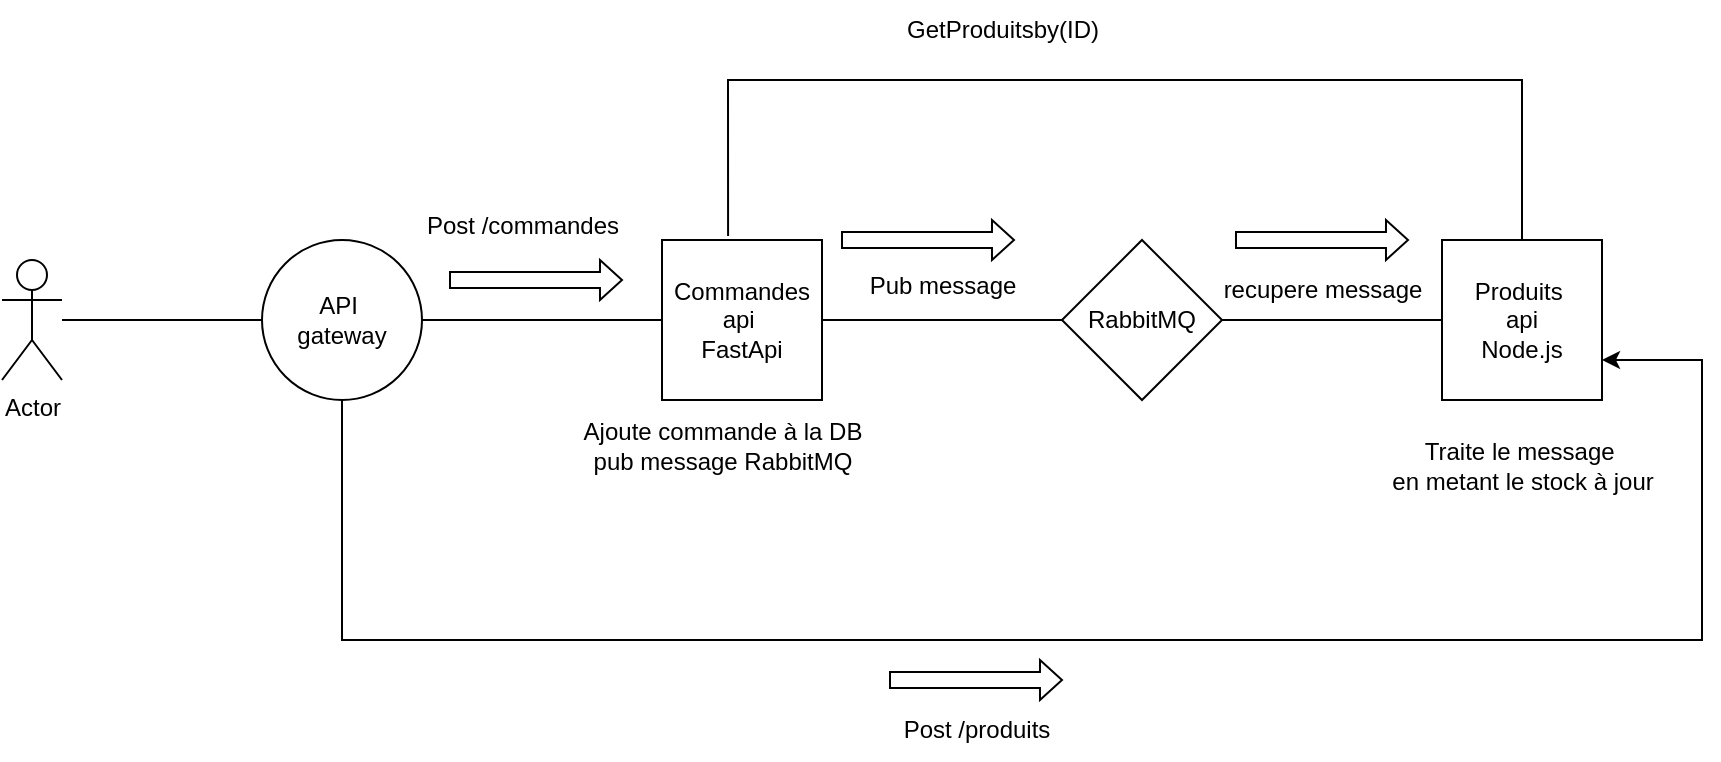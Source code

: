 <mxfile version="26.0.4">
  <diagram name="Página-1" id="UbOtfVa3HTzzQbqMky2P">
    <mxGraphModel dx="1098" dy="988" grid="1" gridSize="10" guides="1" tooltips="1" connect="1" arrows="1" fold="1" page="1" pageScale="1" pageWidth="827" pageHeight="1169" math="0" shadow="0">
      <root>
        <mxCell id="0" />
        <mxCell id="1" parent="0" />
        <mxCell id="aLWqq97ecAZ9CBhdYbwP-4" value="Actor" style="shape=umlActor;verticalLabelPosition=bottom;verticalAlign=top;html=1;outlineConnect=0;" vertex="1" parent="1">
          <mxGeometry x="140" y="130" width="30" height="60" as="geometry" />
        </mxCell>
        <mxCell id="aLWqq97ecAZ9CBhdYbwP-31" value="" style="endArrow=none;html=1;rounded=0;entryX=0;entryY=0.5;entryDx=0;entryDy=0;" edge="1" parent="1" source="aLWqq97ecAZ9CBhdYbwP-4">
          <mxGeometry width="50" height="50" relative="1" as="geometry">
            <mxPoint x="390" y="230" as="sourcePoint" />
            <mxPoint x="320" y="160" as="targetPoint" />
          </mxGeometry>
        </mxCell>
        <mxCell id="aLWqq97ecAZ9CBhdYbwP-32" value="API&amp;nbsp;&lt;div&gt;gateway&lt;/div&gt;" style="ellipse;whiteSpace=wrap;html=1;aspect=fixed;" vertex="1" parent="1">
          <mxGeometry x="270" y="120" width="80" height="80" as="geometry" />
        </mxCell>
        <mxCell id="aLWqq97ecAZ9CBhdYbwP-33" value="" style="endArrow=none;html=1;rounded=0;exitX=1;exitY=0.5;exitDx=0;exitDy=0;entryX=0;entryY=0.5;entryDx=0;entryDy=0;" edge="1" parent="1" source="aLWqq97ecAZ9CBhdYbwP-32" target="aLWqq97ecAZ9CBhdYbwP-34">
          <mxGeometry width="50" height="50" relative="1" as="geometry">
            <mxPoint x="390" y="230" as="sourcePoint" />
            <mxPoint x="450" y="160" as="targetPoint" />
          </mxGeometry>
        </mxCell>
        <mxCell id="aLWqq97ecAZ9CBhdYbwP-34" value="Commandes api&amp;nbsp;&lt;div&gt;FastApi&lt;/div&gt;" style="whiteSpace=wrap;html=1;aspect=fixed;" vertex="1" parent="1">
          <mxGeometry x="470" y="120" width="80" height="80" as="geometry" />
        </mxCell>
        <mxCell id="aLWqq97ecAZ9CBhdYbwP-35" value="" style="shape=singleArrow;whiteSpace=wrap;html=1;arrowWidth=0.4;arrowSize=0.128;" vertex="1" parent="1">
          <mxGeometry x="364" y="130" width="86" height="20" as="geometry" />
        </mxCell>
        <mxCell id="aLWqq97ecAZ9CBhdYbwP-38" value="Post /commandes" style="text;html=1;align=center;verticalAlign=middle;resizable=0;points=[];autosize=1;strokeColor=none;fillColor=none;" vertex="1" parent="1">
          <mxGeometry x="340" y="98" width="120" height="30" as="geometry" />
        </mxCell>
        <mxCell id="aLWqq97ecAZ9CBhdYbwP-39" value="Produits&amp;nbsp;&lt;div&gt;api&lt;/div&gt;&lt;div&gt;Node.js&lt;/div&gt;" style="whiteSpace=wrap;html=1;aspect=fixed;" vertex="1" parent="1">
          <mxGeometry x="860" y="120" width="80" height="80" as="geometry" />
        </mxCell>
        <mxCell id="aLWqq97ecAZ9CBhdYbwP-44" value="" style="endArrow=none;html=1;rounded=0;exitX=0.413;exitY=-0.025;exitDx=0;exitDy=0;exitPerimeter=0;entryX=0.5;entryY=0;entryDx=0;entryDy=0;" edge="1" parent="1" source="aLWqq97ecAZ9CBhdYbwP-34" target="aLWqq97ecAZ9CBhdYbwP-39">
          <mxGeometry width="50" height="50" relative="1" as="geometry">
            <mxPoint x="640" y="150" as="sourcePoint" />
            <mxPoint x="690" y="100" as="targetPoint" />
            <Array as="points">
              <mxPoint x="503" y="40" />
              <mxPoint x="900" y="40" />
            </Array>
          </mxGeometry>
        </mxCell>
        <mxCell id="aLWqq97ecAZ9CBhdYbwP-45" value="GetProduitsby(ID)" style="text;html=1;align=center;verticalAlign=middle;resizable=0;points=[];autosize=1;strokeColor=none;fillColor=none;" vertex="1" parent="1">
          <mxGeometry x="580" width="120" height="30" as="geometry" />
        </mxCell>
        <mxCell id="aLWqq97ecAZ9CBhdYbwP-46" value="RabbitMQ" style="rhombus;whiteSpace=wrap;html=1;" vertex="1" parent="1">
          <mxGeometry x="670" y="120" width="80" height="80" as="geometry" />
        </mxCell>
        <mxCell id="aLWqq97ecAZ9CBhdYbwP-47" value="" style="endArrow=none;html=1;rounded=0;exitX=1;exitY=0.5;exitDx=0;exitDy=0;" edge="1" parent="1" source="aLWqq97ecAZ9CBhdYbwP-34" target="aLWqq97ecAZ9CBhdYbwP-46">
          <mxGeometry width="50" height="50" relative="1" as="geometry">
            <mxPoint x="600" y="240" as="sourcePoint" />
            <mxPoint x="720" y="240" as="targetPoint" />
          </mxGeometry>
        </mxCell>
        <mxCell id="aLWqq97ecAZ9CBhdYbwP-48" value="" style="endArrow=none;html=1;rounded=0;exitX=1;exitY=0.5;exitDx=0;exitDy=0;entryX=0;entryY=0.5;entryDx=0;entryDy=0;" edge="1" parent="1" source="aLWqq97ecAZ9CBhdYbwP-46" target="aLWqq97ecAZ9CBhdYbwP-39">
          <mxGeometry width="50" height="50" relative="1" as="geometry">
            <mxPoint x="710" y="240" as="sourcePoint" />
            <mxPoint x="830" y="240" as="targetPoint" />
          </mxGeometry>
        </mxCell>
        <mxCell id="aLWqq97ecAZ9CBhdYbwP-49" value="Pub message" style="text;html=1;align=center;verticalAlign=middle;resizable=0;points=[];autosize=1;strokeColor=none;fillColor=none;" vertex="1" parent="1">
          <mxGeometry x="560" y="128" width="100" height="30" as="geometry" />
        </mxCell>
        <mxCell id="aLWqq97ecAZ9CBhdYbwP-50" value="recupere message" style="text;html=1;align=center;verticalAlign=middle;resizable=0;points=[];autosize=1;strokeColor=none;fillColor=none;" vertex="1" parent="1">
          <mxGeometry x="740" y="130" width="120" height="30" as="geometry" />
        </mxCell>
        <mxCell id="aLWqq97ecAZ9CBhdYbwP-51" value="Traite le message&amp;nbsp;&lt;div&gt;en metant le stock à jour&lt;/div&gt;" style="text;html=1;align=center;verticalAlign=middle;resizable=0;points=[];autosize=1;strokeColor=none;fillColor=none;" vertex="1" parent="1">
          <mxGeometry x="825" y="213" width="150" height="40" as="geometry" />
        </mxCell>
        <mxCell id="aLWqq97ecAZ9CBhdYbwP-52" value="Ajoute commande à la DB&lt;div&gt;pub message RabbitMQ&lt;/div&gt;" style="text;html=1;align=center;verticalAlign=middle;resizable=0;points=[];autosize=1;strokeColor=none;fillColor=none;" vertex="1" parent="1">
          <mxGeometry x="420" y="203" width="160" height="40" as="geometry" />
        </mxCell>
        <mxCell id="aLWqq97ecAZ9CBhdYbwP-53" value="" style="endArrow=classic;html=1;rounded=0;exitX=0.5;exitY=1;exitDx=0;exitDy=0;entryX=1;entryY=0.75;entryDx=0;entryDy=0;" edge="1" parent="1" source="aLWqq97ecAZ9CBhdYbwP-32" target="aLWqq97ecAZ9CBhdYbwP-39">
          <mxGeometry width="50" height="50" relative="1" as="geometry">
            <mxPoint x="430" y="130" as="sourcePoint" />
            <mxPoint x="480" y="80" as="targetPoint" />
            <Array as="points">
              <mxPoint x="310" y="320" />
              <mxPoint x="990" y="320" />
              <mxPoint x="990" y="180" />
            </Array>
          </mxGeometry>
        </mxCell>
        <mxCell id="aLWqq97ecAZ9CBhdYbwP-55" value="" style="shape=singleArrow;whiteSpace=wrap;html=1;arrowWidth=0.4;arrowSize=0.128;" vertex="1" parent="1">
          <mxGeometry x="584" y="330" width="86" height="20" as="geometry" />
        </mxCell>
        <mxCell id="aLWqq97ecAZ9CBhdYbwP-56" value="Post /produits" style="text;html=1;align=center;verticalAlign=middle;resizable=0;points=[];autosize=1;strokeColor=none;fillColor=none;" vertex="1" parent="1">
          <mxGeometry x="577" y="350" width="100" height="30" as="geometry" />
        </mxCell>
        <mxCell id="aLWqq97ecAZ9CBhdYbwP-57" value="" style="shape=singleArrow;whiteSpace=wrap;html=1;arrowWidth=0.4;arrowSize=0.128;" vertex="1" parent="1">
          <mxGeometry x="560" y="110" width="86" height="20" as="geometry" />
        </mxCell>
        <mxCell id="aLWqq97ecAZ9CBhdYbwP-58" value="" style="shape=singleArrow;whiteSpace=wrap;html=1;arrowWidth=0.4;arrowSize=0.128;" vertex="1" parent="1">
          <mxGeometry x="757" y="110" width="86" height="20" as="geometry" />
        </mxCell>
      </root>
    </mxGraphModel>
  </diagram>
</mxfile>
